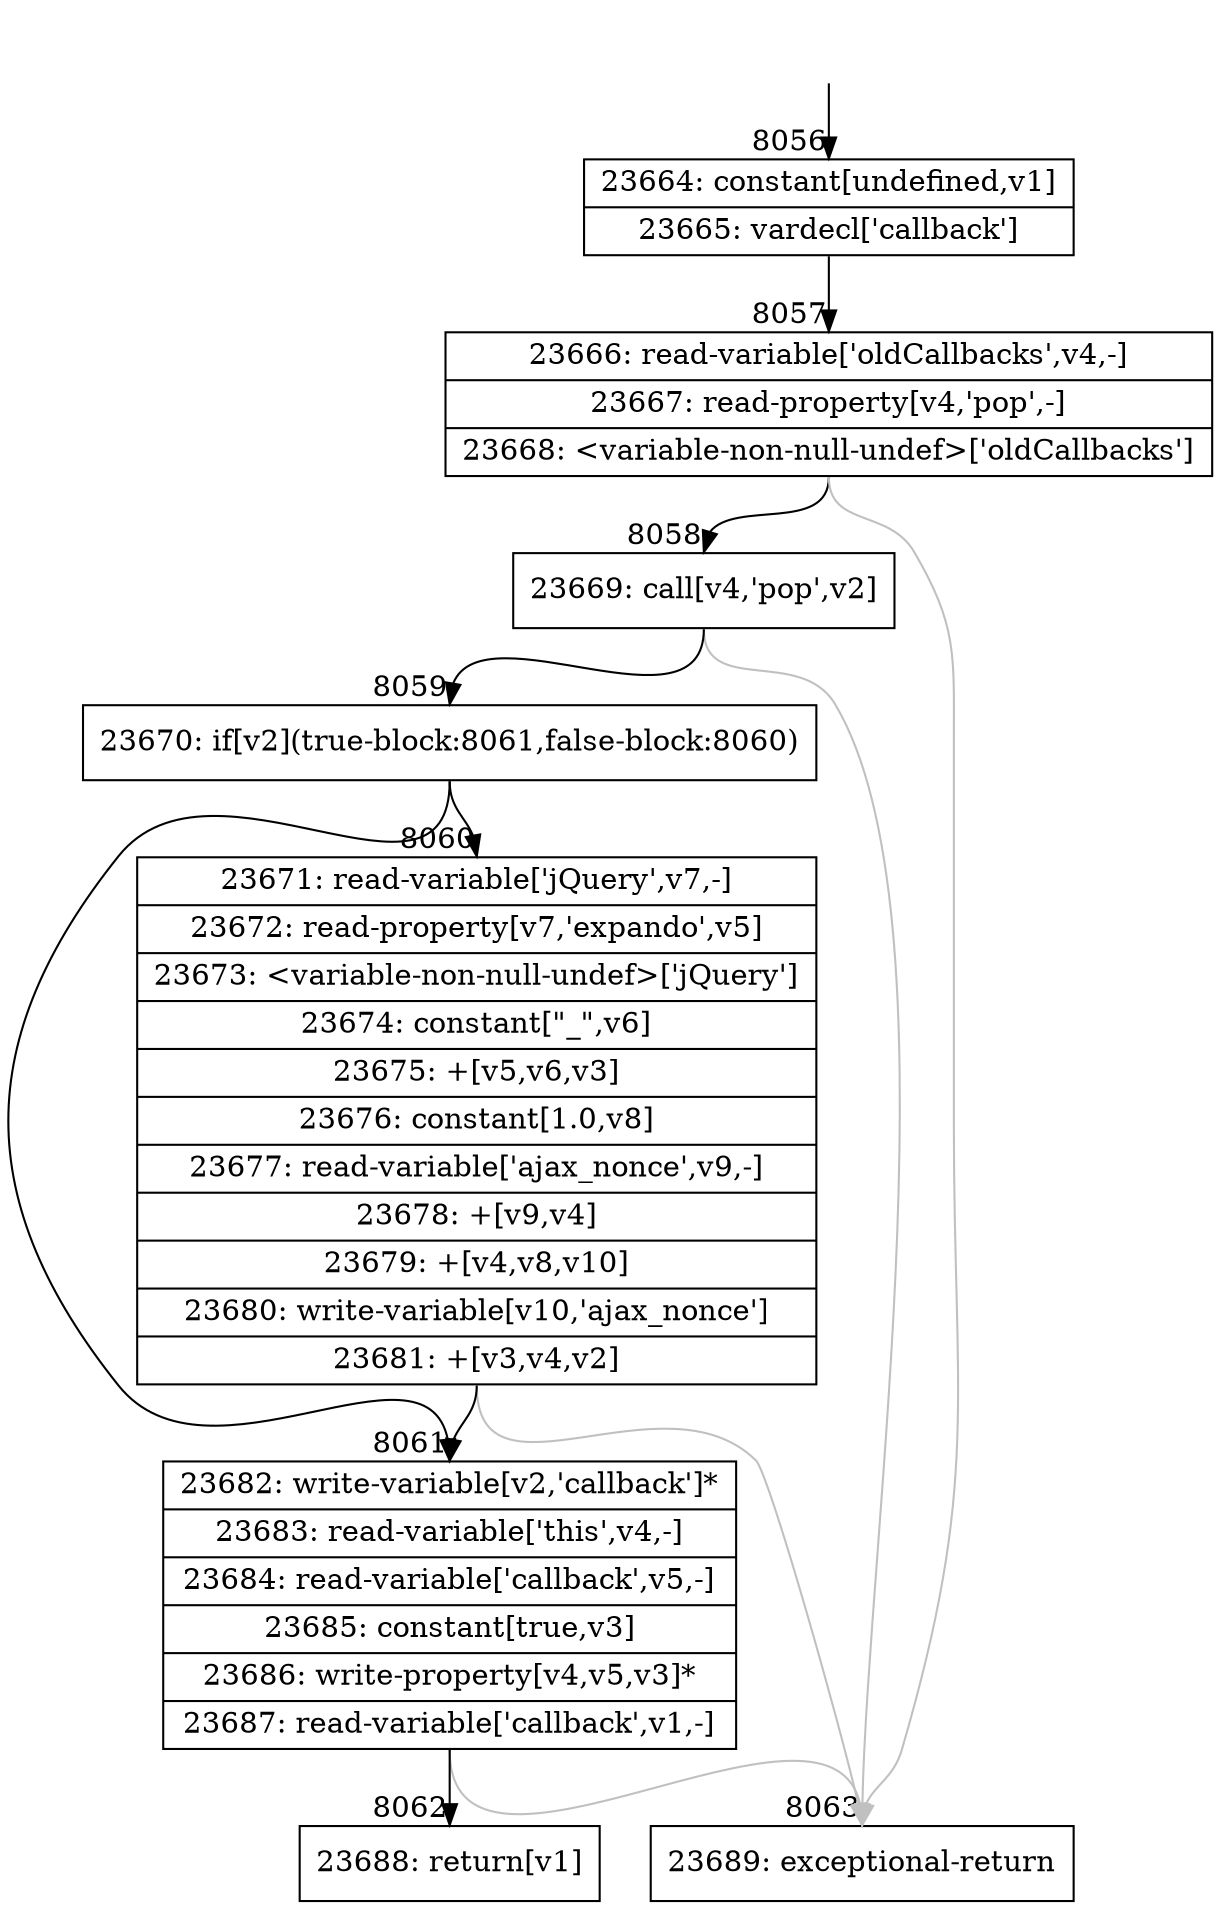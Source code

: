 digraph {
rankdir="TD"
BB_entry500[shape=none,label=""];
BB_entry500 -> BB8056 [tailport=s, headport=n, headlabel="    8056"]
BB8056 [shape=record label="{23664: constant[undefined,v1]|23665: vardecl['callback']}" ] 
BB8056 -> BB8057 [tailport=s, headport=n, headlabel="      8057"]
BB8057 [shape=record label="{23666: read-variable['oldCallbacks',v4,-]|23667: read-property[v4,'pop',-]|23668: \<variable-non-null-undef\>['oldCallbacks']}" ] 
BB8057 -> BB8058 [tailport=s, headport=n, headlabel="      8058"]
BB8057 -> BB8063 [tailport=s, headport=n, color=gray, headlabel="      8063"]
BB8058 [shape=record label="{23669: call[v4,'pop',v2]}" ] 
BB8058 -> BB8059 [tailport=s, headport=n, headlabel="      8059"]
BB8058 -> BB8063 [tailport=s, headport=n, color=gray]
BB8059 [shape=record label="{23670: if[v2](true-block:8061,false-block:8060)}" ] 
BB8059 -> BB8061 [tailport=s, headport=n, headlabel="      8061"]
BB8059 -> BB8060 [tailport=s, headport=n, headlabel="      8060"]
BB8060 [shape=record label="{23671: read-variable['jQuery',v7,-]|23672: read-property[v7,'expando',v5]|23673: \<variable-non-null-undef\>['jQuery']|23674: constant[\"_\",v6]|23675: +[v5,v6,v3]|23676: constant[1.0,v8]|23677: read-variable['ajax_nonce',v9,-]|23678: +[v9,v4]|23679: +[v4,v8,v10]|23680: write-variable[v10,'ajax_nonce']|23681: +[v3,v4,v2]}" ] 
BB8060 -> BB8061 [tailport=s, headport=n]
BB8060 -> BB8063 [tailport=s, headport=n, color=gray]
BB8061 [shape=record label="{23682: write-variable[v2,'callback']*|23683: read-variable['this',v4,-]|23684: read-variable['callback',v5,-]|23685: constant[true,v3]|23686: write-property[v4,v5,v3]*|23687: read-variable['callback',v1,-]}" ] 
BB8061 -> BB8062 [tailport=s, headport=n, headlabel="      8062"]
BB8061 -> BB8063 [tailport=s, headport=n, color=gray]
BB8062 [shape=record label="{23688: return[v1]}" ] 
BB8063 [shape=record label="{23689: exceptional-return}" ] 
}
